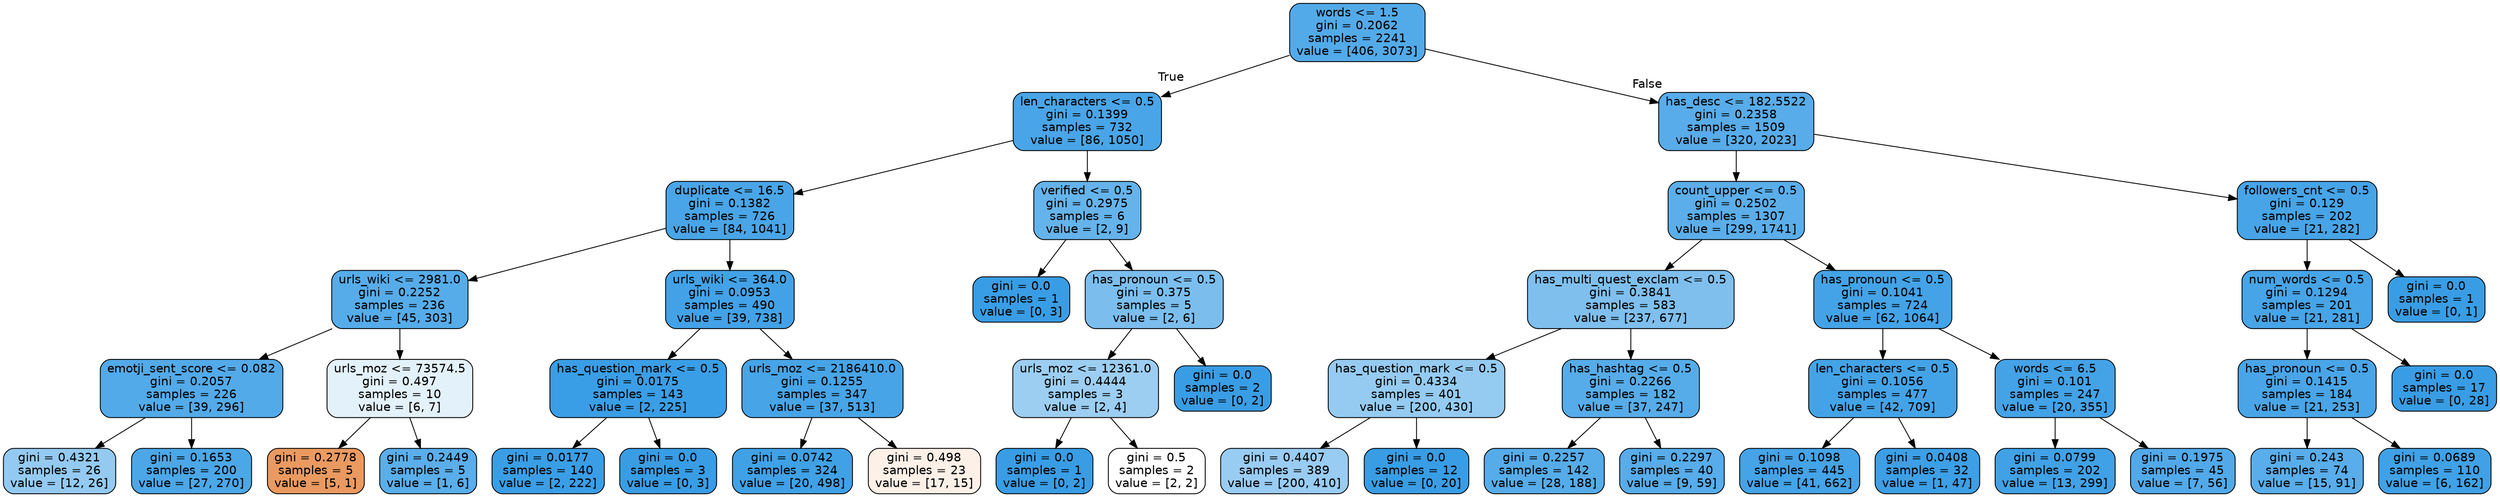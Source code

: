 digraph Tree {
node [shape=box, style="filled, rounded", color="black", fontname=helvetica] ;
edge [fontname=helvetica] ;
0 [label="words <= 1.5\ngini = 0.2062\nsamples = 2241\nvalue = [406, 3073]", fillcolor="#399de5dd"] ;
1 [label="len_characters <= 0.5\ngini = 0.1399\nsamples = 732\nvalue = [86, 1050]", fillcolor="#399de5ea"] ;
0 -> 1 [labeldistance=2.5, labelangle=45, headlabel="True"] ;
2 [label="duplicate <= 16.5\ngini = 0.1382\nsamples = 726\nvalue = [84, 1041]", fillcolor="#399de5ea"] ;
1 -> 2 ;
3 [label="urls_wiki <= 2981.0\ngini = 0.2252\nsamples = 236\nvalue = [45, 303]", fillcolor="#399de5d9"] ;
2 -> 3 ;
4 [label="emotji_sent_score <= 0.082\ngini = 0.2057\nsamples = 226\nvalue = [39, 296]", fillcolor="#399de5dd"] ;
3 -> 4 ;
5 [label="gini = 0.4321\nsamples = 26\nvalue = [12, 26]", fillcolor="#399de589"] ;
4 -> 5 ;
6 [label="gini = 0.1653\nsamples = 200\nvalue = [27, 270]", fillcolor="#399de5e6"] ;
4 -> 6 ;
7 [label="urls_moz <= 73574.5\ngini = 0.497\nsamples = 10\nvalue = [6, 7]", fillcolor="#399de524"] ;
3 -> 7 ;
8 [label="gini = 0.2778\nsamples = 5\nvalue = [5, 1]", fillcolor="#e58139cc"] ;
7 -> 8 ;
9 [label="gini = 0.2449\nsamples = 5\nvalue = [1, 6]", fillcolor="#399de5d4"] ;
7 -> 9 ;
10 [label="urls_wiki <= 364.0\ngini = 0.0953\nsamples = 490\nvalue = [39, 738]", fillcolor="#399de5f2"] ;
2 -> 10 ;
11 [label="has_question_mark <= 0.5\ngini = 0.0175\nsamples = 143\nvalue = [2, 225]", fillcolor="#399de5fd"] ;
10 -> 11 ;
12 [label="gini = 0.0177\nsamples = 140\nvalue = [2, 222]", fillcolor="#399de5fd"] ;
11 -> 12 ;
13 [label="gini = 0.0\nsamples = 3\nvalue = [0, 3]", fillcolor="#399de5ff"] ;
11 -> 13 ;
14 [label="urls_moz <= 2186410.0\ngini = 0.1255\nsamples = 347\nvalue = [37, 513]", fillcolor="#399de5ed"] ;
10 -> 14 ;
15 [label="gini = 0.0742\nsamples = 324\nvalue = [20, 498]", fillcolor="#399de5f5"] ;
14 -> 15 ;
16 [label="gini = 0.498\nsamples = 23\nvalue = [17, 15]", fillcolor="#e581391e"] ;
14 -> 16 ;
17 [label="verified <= 0.5\ngini = 0.2975\nsamples = 6\nvalue = [2, 9]", fillcolor="#399de5c6"] ;
1 -> 17 ;
18 [label="gini = 0.0\nsamples = 1\nvalue = [0, 3]", fillcolor="#399de5ff"] ;
17 -> 18 ;
19 [label="has_pronoun <= 0.5\ngini = 0.375\nsamples = 5\nvalue = [2, 6]", fillcolor="#399de5aa"] ;
17 -> 19 ;
20 [label="urls_moz <= 12361.0\ngini = 0.4444\nsamples = 3\nvalue = [2, 4]", fillcolor="#399de57f"] ;
19 -> 20 ;
21 [label="gini = 0.0\nsamples = 1\nvalue = [0, 2]", fillcolor="#399de5ff"] ;
20 -> 21 ;
22 [label="gini = 0.5\nsamples = 2\nvalue = [2, 2]", fillcolor="#e5813900"] ;
20 -> 22 ;
23 [label="gini = 0.0\nsamples = 2\nvalue = [0, 2]", fillcolor="#399de5ff"] ;
19 -> 23 ;
24 [label="has_desc <= 182.5522\ngini = 0.2358\nsamples = 1509\nvalue = [320, 2023]", fillcolor="#399de5d7"] ;
0 -> 24 [labeldistance=2.5, labelangle=-45, headlabel="False"] ;
25 [label="count_upper <= 0.5\ngini = 0.2502\nsamples = 1307\nvalue = [299, 1741]", fillcolor="#399de5d3"] ;
24 -> 25 ;
26 [label="has_multi_quest_exclam <= 0.5\ngini = 0.3841\nsamples = 583\nvalue = [237, 677]", fillcolor="#399de5a6"] ;
25 -> 26 ;
27 [label="has_question_mark <= 0.5\ngini = 0.4334\nsamples = 401\nvalue = [200, 430]", fillcolor="#399de588"] ;
26 -> 27 ;
28 [label="gini = 0.4407\nsamples = 389\nvalue = [200, 410]", fillcolor="#399de583"] ;
27 -> 28 ;
29 [label="gini = 0.0\nsamples = 12\nvalue = [0, 20]", fillcolor="#399de5ff"] ;
27 -> 29 ;
30 [label="has_hashtag <= 0.5\ngini = 0.2266\nsamples = 182\nvalue = [37, 247]", fillcolor="#399de5d9"] ;
26 -> 30 ;
31 [label="gini = 0.2257\nsamples = 142\nvalue = [28, 188]", fillcolor="#399de5d9"] ;
30 -> 31 ;
32 [label="gini = 0.2297\nsamples = 40\nvalue = [9, 59]", fillcolor="#399de5d8"] ;
30 -> 32 ;
33 [label="has_pronoun <= 0.5\ngini = 0.1041\nsamples = 724\nvalue = [62, 1064]", fillcolor="#399de5f0"] ;
25 -> 33 ;
34 [label="len_characters <= 0.5\ngini = 0.1056\nsamples = 477\nvalue = [42, 709]", fillcolor="#399de5f0"] ;
33 -> 34 ;
35 [label="gini = 0.1098\nsamples = 445\nvalue = [41, 662]", fillcolor="#399de5ef"] ;
34 -> 35 ;
36 [label="gini = 0.0408\nsamples = 32\nvalue = [1, 47]", fillcolor="#399de5fa"] ;
34 -> 36 ;
37 [label="words <= 6.5\ngini = 0.101\nsamples = 247\nvalue = [20, 355]", fillcolor="#399de5f1"] ;
33 -> 37 ;
38 [label="gini = 0.0799\nsamples = 202\nvalue = [13, 299]", fillcolor="#399de5f4"] ;
37 -> 38 ;
39 [label="gini = 0.1975\nsamples = 45\nvalue = [7, 56]", fillcolor="#399de5df"] ;
37 -> 39 ;
40 [label="followers_cnt <= 0.5\ngini = 0.129\nsamples = 202\nvalue = [21, 282]", fillcolor="#399de5ec"] ;
24 -> 40 ;
41 [label="num_words <= 0.5\ngini = 0.1294\nsamples = 201\nvalue = [21, 281]", fillcolor="#399de5ec"] ;
40 -> 41 ;
42 [label="has_pronoun <= 0.5\ngini = 0.1415\nsamples = 184\nvalue = [21, 253]", fillcolor="#399de5ea"] ;
41 -> 42 ;
43 [label="gini = 0.243\nsamples = 74\nvalue = [15, 91]", fillcolor="#399de5d5"] ;
42 -> 43 ;
44 [label="gini = 0.0689\nsamples = 110\nvalue = [6, 162]", fillcolor="#399de5f6"] ;
42 -> 44 ;
45 [label="gini = 0.0\nsamples = 17\nvalue = [0, 28]", fillcolor="#399de5ff"] ;
41 -> 45 ;
46 [label="gini = 0.0\nsamples = 1\nvalue = [0, 1]", fillcolor="#399de5ff"] ;
40 -> 46 ;
}